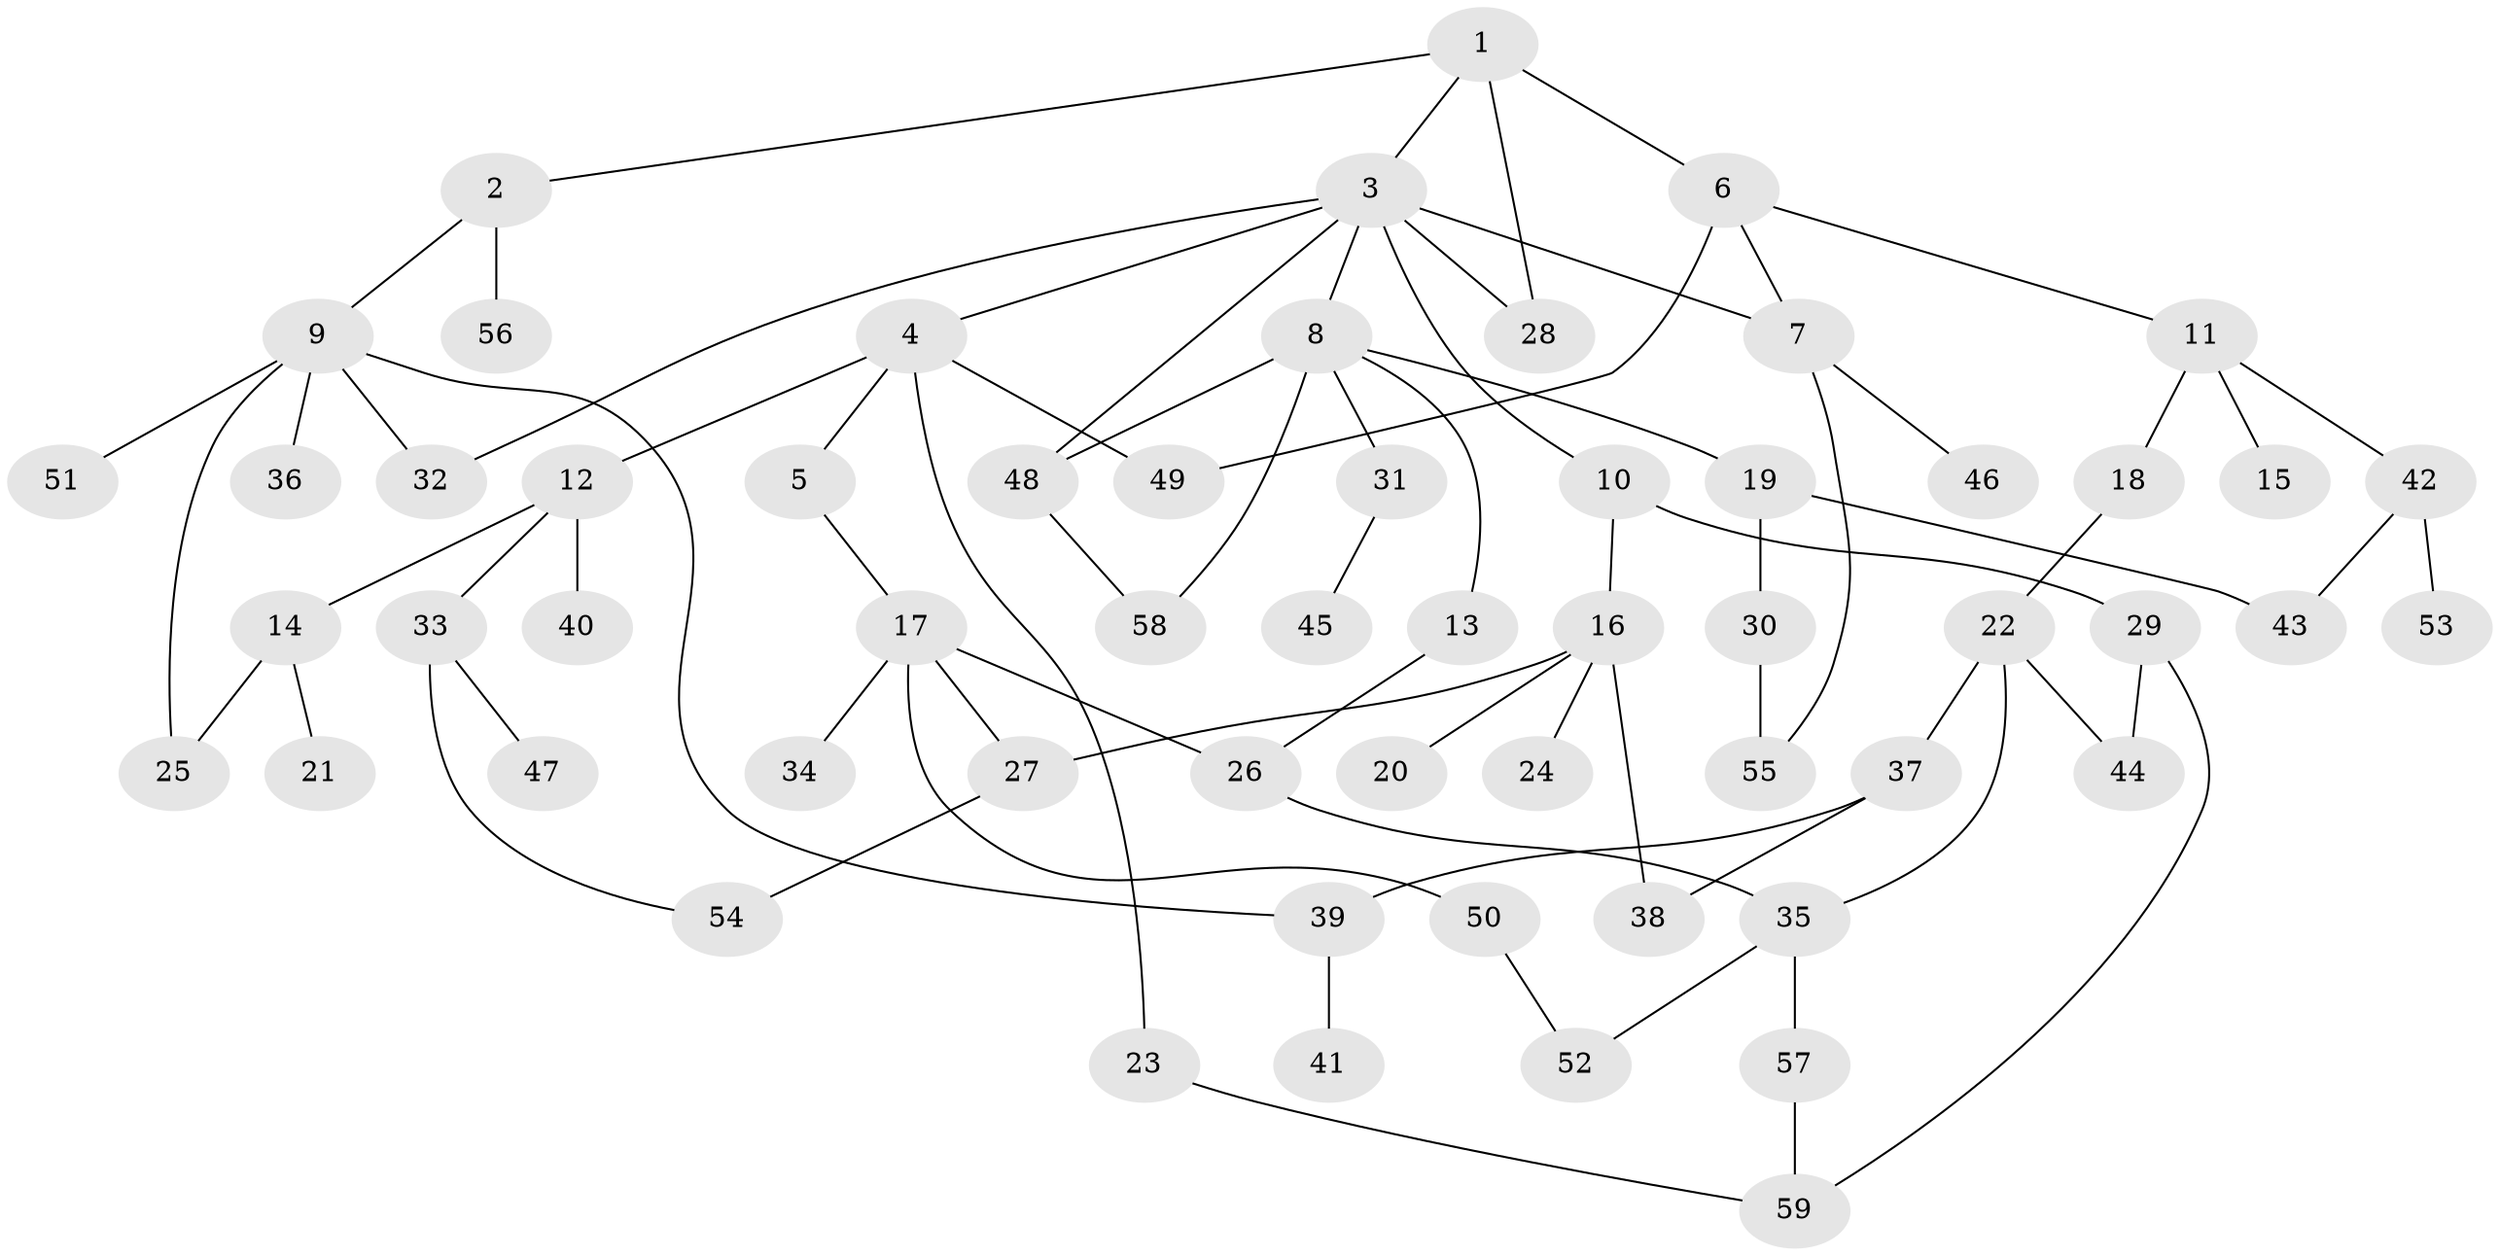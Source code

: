 // coarse degree distribution, {6: 0.05405405405405406, 3: 0.2702702702702703, 2: 0.21621621621621623, 4: 0.1891891891891892, 5: 0.02702702702702703, 1: 0.24324324324324326}
// Generated by graph-tools (version 1.1) at 2025/49/03/04/25 22:49:09]
// undirected, 59 vertices, 77 edges
graph export_dot {
  node [color=gray90,style=filled];
  1;
  2;
  3;
  4;
  5;
  6;
  7;
  8;
  9;
  10;
  11;
  12;
  13;
  14;
  15;
  16;
  17;
  18;
  19;
  20;
  21;
  22;
  23;
  24;
  25;
  26;
  27;
  28;
  29;
  30;
  31;
  32;
  33;
  34;
  35;
  36;
  37;
  38;
  39;
  40;
  41;
  42;
  43;
  44;
  45;
  46;
  47;
  48;
  49;
  50;
  51;
  52;
  53;
  54;
  55;
  56;
  57;
  58;
  59;
  1 -- 2;
  1 -- 3;
  1 -- 6;
  1 -- 28;
  2 -- 9;
  2 -- 56;
  3 -- 4;
  3 -- 7;
  3 -- 8;
  3 -- 10;
  3 -- 28;
  3 -- 32;
  3 -- 48;
  4 -- 5;
  4 -- 12;
  4 -- 23;
  4 -- 49;
  5 -- 17;
  6 -- 11;
  6 -- 7;
  6 -- 49;
  7 -- 46;
  7 -- 55;
  8 -- 13;
  8 -- 19;
  8 -- 31;
  8 -- 58;
  8 -- 48;
  9 -- 36;
  9 -- 51;
  9 -- 39;
  9 -- 32;
  9 -- 25;
  10 -- 16;
  10 -- 29;
  11 -- 15;
  11 -- 18;
  11 -- 42;
  12 -- 14;
  12 -- 33;
  12 -- 40;
  13 -- 26;
  14 -- 21;
  14 -- 25;
  16 -- 20;
  16 -- 24;
  16 -- 27;
  16 -- 38;
  17 -- 26;
  17 -- 27;
  17 -- 34;
  17 -- 50;
  18 -- 22;
  19 -- 30;
  19 -- 43;
  22 -- 35;
  22 -- 37;
  22 -- 44;
  23 -- 59;
  26 -- 35;
  27 -- 54;
  29 -- 44;
  29 -- 59;
  30 -- 55;
  31 -- 45;
  33 -- 47;
  33 -- 54;
  35 -- 57;
  35 -- 52;
  37 -- 38;
  37 -- 39;
  39 -- 41;
  42 -- 53;
  42 -- 43;
  48 -- 58;
  50 -- 52;
  57 -- 59;
}
